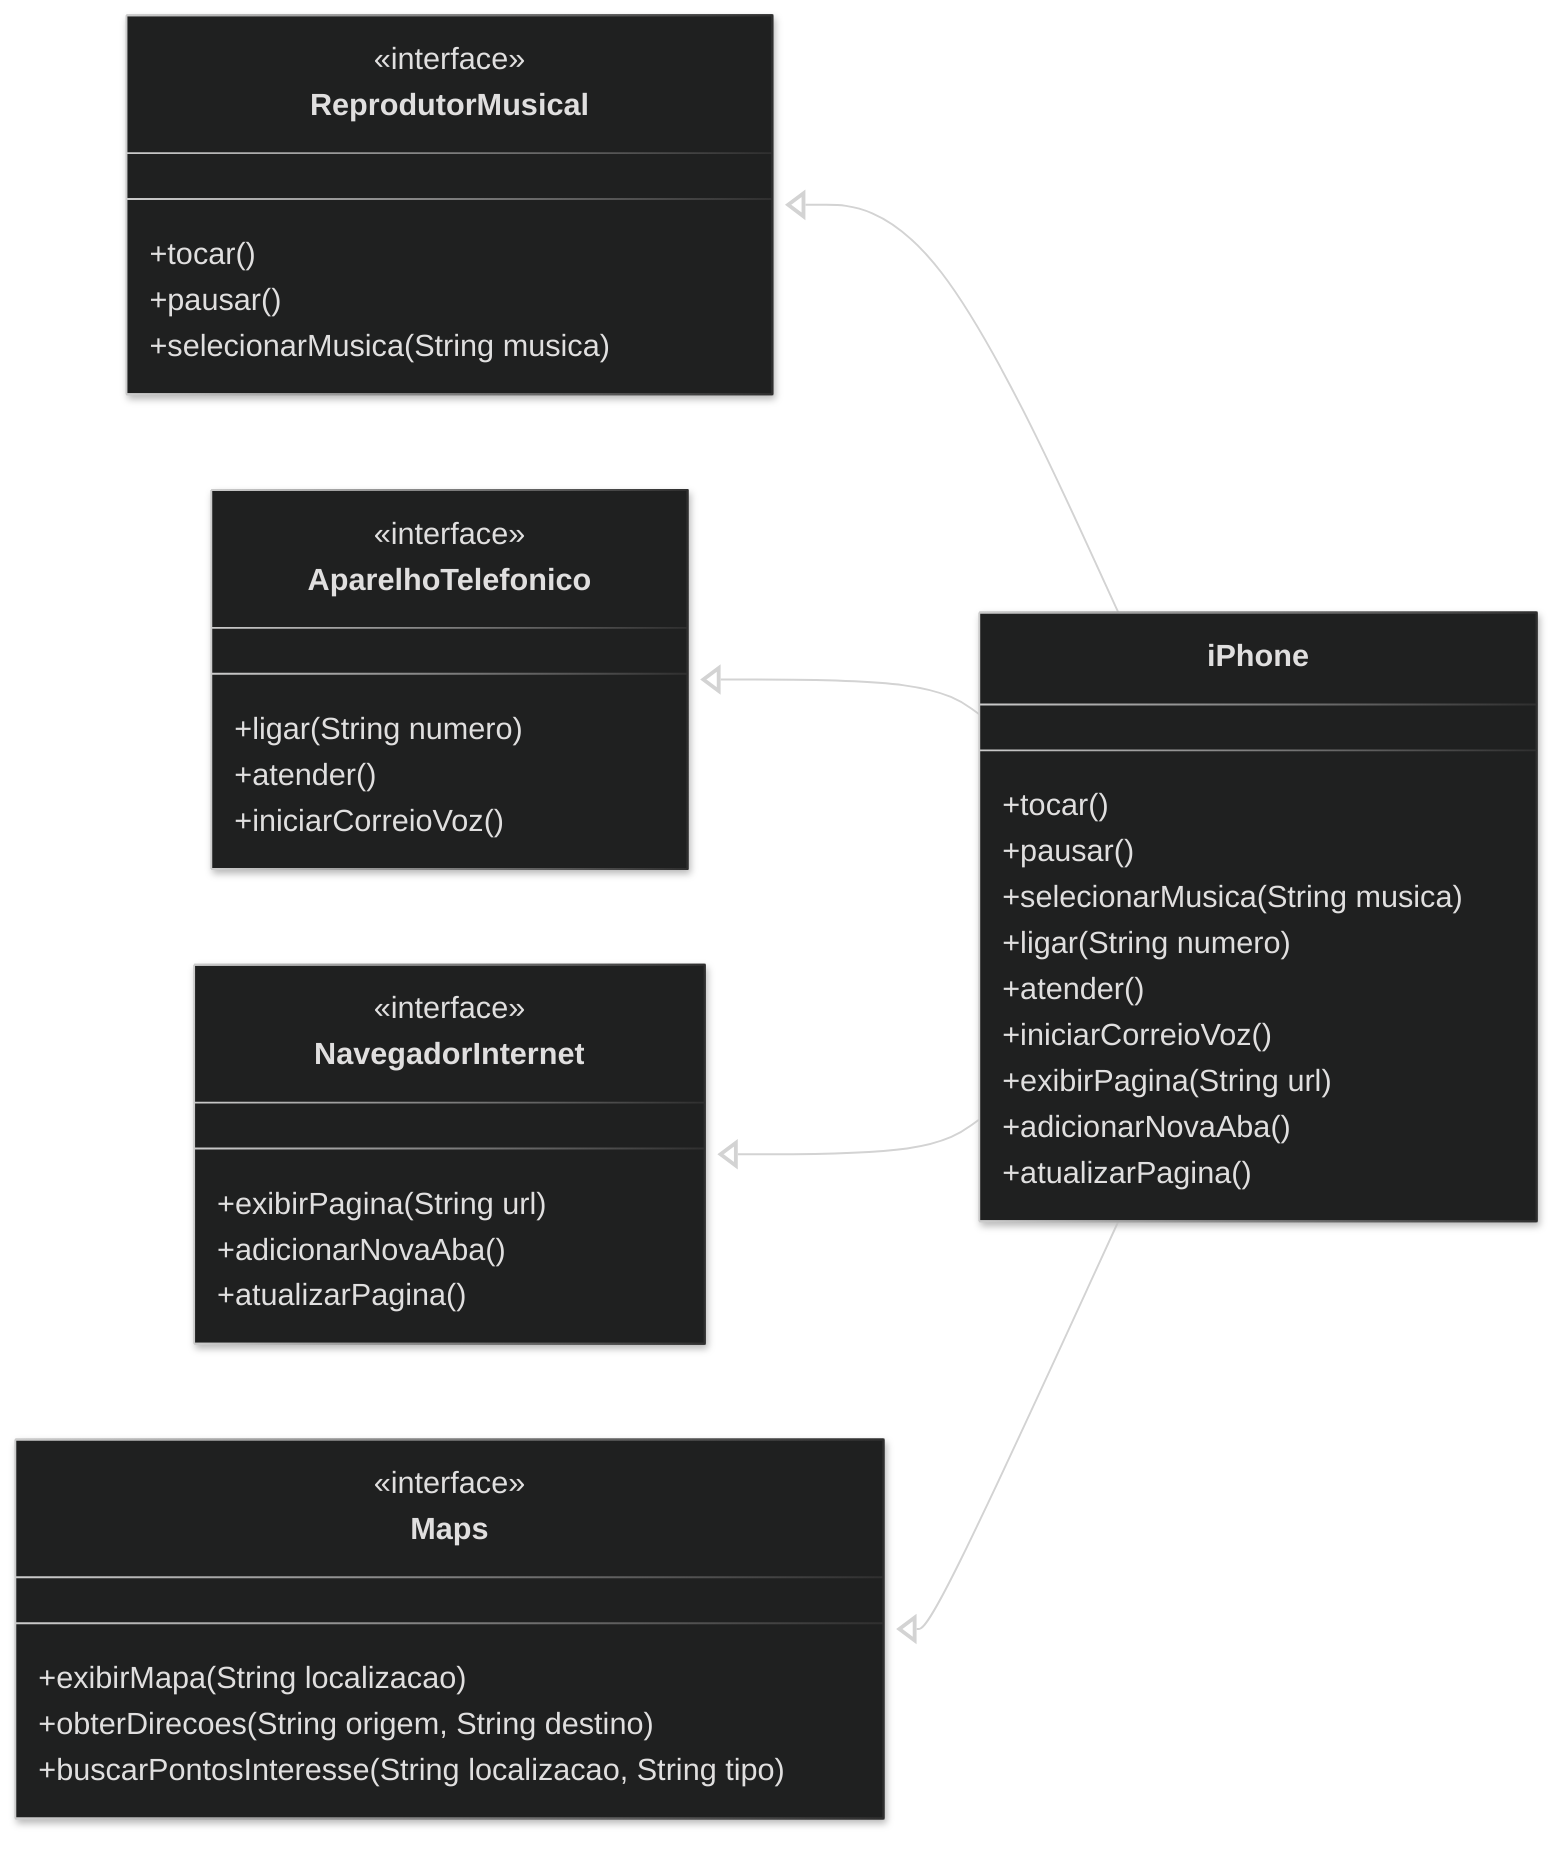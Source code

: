 ---
config:
  theme: dark
  look: neo
  layout: dagre
---
classDiagram
direction RL
    class iPhone {
	    +tocar()
	    +pausar()
	    +selecionarMusica(String musica)
	    +ligar(String numero)
	    +atender()
	    +iniciarCorreioVoz()
	    +exibirPagina(String url)
	    +adicionarNovaAba()
	    +atualizarPagina()
    }
    class ReprodutorMusical {
	    +tocar()
	    +pausar()
	    +selecionarMusica(String musica)
    }
    class AparelhoTelefonico {
	    +ligar(String numero)
	    +atender()
	    +iniciarCorreioVoz()
    }
    class NavegadorInternet {
	    +exibirPagina(String url)
	    +adicionarNovaAba()
	    +atualizarPagina()
    }
    class Maps {
        +exibirMapa(String localizacao)
        +obterDirecoes(String origem, String destino)
        +buscarPontosInteresse(String localizacao, String tipo)
    }
	<<interface>> ReprodutorMusical
	<<interface>> AparelhoTelefonico
	<<interface>> NavegadorInternet
    <<interface>> Maps
    iPhone --|> ReprodutorMusical
    iPhone --|> AparelhoTelefonico
    iPhone --|> NavegadorInternet
    iPhone --|> Maps